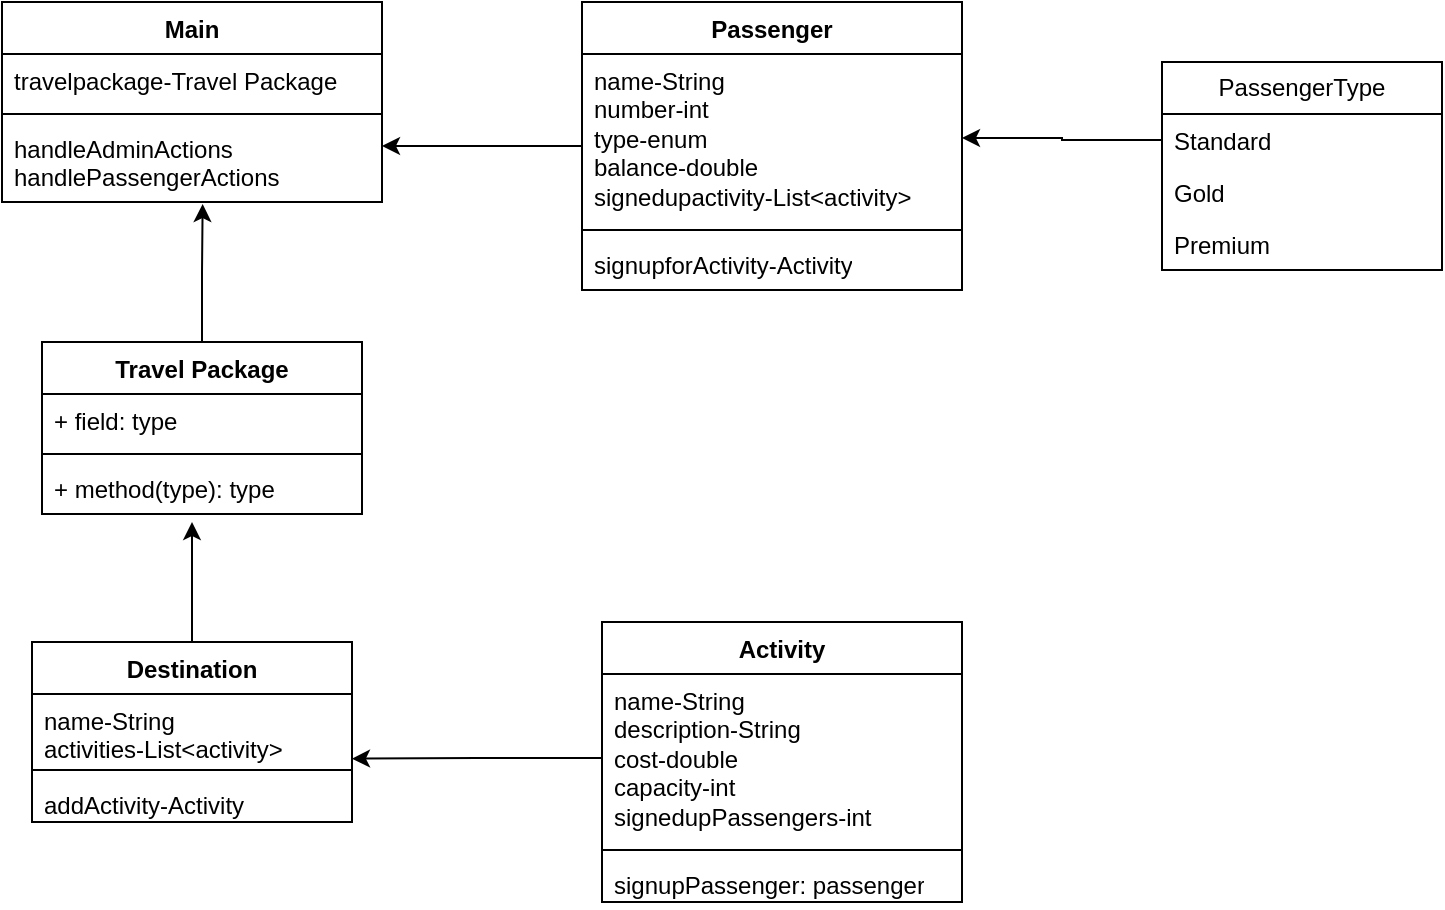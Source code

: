 <mxfile version="23.0.2" type="device">
  <diagram id="C5RBs43oDa-KdzZeNtuy" name="Page-1">
    <mxGraphModel dx="631" dy="444" grid="1" gridSize="10" guides="1" tooltips="1" connect="1" arrows="1" fold="1" page="1" pageScale="1" pageWidth="827" pageHeight="1169" math="0" shadow="0">
      <root>
        <mxCell id="WIyWlLk6GJQsqaUBKTNV-0" />
        <mxCell id="WIyWlLk6GJQsqaUBKTNV-1" parent="WIyWlLk6GJQsqaUBKTNV-0" />
        <mxCell id="wnU69_2Gjzyal0FsPIML-0" value="Travel Package" style="swimlane;fontStyle=1;align=center;verticalAlign=top;childLayout=stackLayout;horizontal=1;startSize=26;horizontalStack=0;resizeParent=1;resizeParentMax=0;resizeLast=0;collapsible=1;marginBottom=0;whiteSpace=wrap;html=1;" vertex="1" parent="WIyWlLk6GJQsqaUBKTNV-1">
          <mxGeometry x="60" y="250" width="160" height="86" as="geometry" />
        </mxCell>
        <mxCell id="wnU69_2Gjzyal0FsPIML-1" value="+ field: type" style="text;strokeColor=none;fillColor=none;align=left;verticalAlign=top;spacingLeft=4;spacingRight=4;overflow=hidden;rotatable=0;points=[[0,0.5],[1,0.5]];portConstraint=eastwest;whiteSpace=wrap;html=1;" vertex="1" parent="wnU69_2Gjzyal0FsPIML-0">
          <mxGeometry y="26" width="160" height="26" as="geometry" />
        </mxCell>
        <mxCell id="wnU69_2Gjzyal0FsPIML-2" value="" style="line;strokeWidth=1;fillColor=none;align=left;verticalAlign=middle;spacingTop=-1;spacingLeft=3;spacingRight=3;rotatable=0;labelPosition=right;points=[];portConstraint=eastwest;strokeColor=inherit;" vertex="1" parent="wnU69_2Gjzyal0FsPIML-0">
          <mxGeometry y="52" width="160" height="8" as="geometry" />
        </mxCell>
        <mxCell id="wnU69_2Gjzyal0FsPIML-3" value="+ method(type): type" style="text;strokeColor=none;fillColor=none;align=left;verticalAlign=top;spacingLeft=4;spacingRight=4;overflow=hidden;rotatable=0;points=[[0,0.5],[1,0.5]];portConstraint=eastwest;whiteSpace=wrap;html=1;" vertex="1" parent="wnU69_2Gjzyal0FsPIML-0">
          <mxGeometry y="60" width="160" height="26" as="geometry" />
        </mxCell>
        <mxCell id="wnU69_2Gjzyal0FsPIML-25" style="edgeStyle=orthogonalEdgeStyle;rounded=0;orthogonalLoop=1;jettySize=auto;html=1;" edge="1" parent="WIyWlLk6GJQsqaUBKTNV-1" source="wnU69_2Gjzyal0FsPIML-4">
          <mxGeometry relative="1" as="geometry">
            <mxPoint x="135" y="340" as="targetPoint" />
          </mxGeometry>
        </mxCell>
        <mxCell id="wnU69_2Gjzyal0FsPIML-4" value="Destination" style="swimlane;fontStyle=1;align=center;verticalAlign=top;childLayout=stackLayout;horizontal=1;startSize=26;horizontalStack=0;resizeParent=1;resizeParentMax=0;resizeLast=0;collapsible=1;marginBottom=0;whiteSpace=wrap;html=1;" vertex="1" parent="WIyWlLk6GJQsqaUBKTNV-1">
          <mxGeometry x="55" y="400" width="160" height="90" as="geometry" />
        </mxCell>
        <mxCell id="wnU69_2Gjzyal0FsPIML-5" value="name-String&lt;br&gt;activities-List&amp;lt;activity&amp;gt;" style="text;strokeColor=none;fillColor=none;align=left;verticalAlign=top;spacingLeft=4;spacingRight=4;overflow=hidden;rotatable=0;points=[[0,0.5],[1,0.5]];portConstraint=eastwest;whiteSpace=wrap;html=1;" vertex="1" parent="wnU69_2Gjzyal0FsPIML-4">
          <mxGeometry y="26" width="160" height="34" as="geometry" />
        </mxCell>
        <mxCell id="wnU69_2Gjzyal0FsPIML-6" value="" style="line;strokeWidth=1;fillColor=none;align=left;verticalAlign=middle;spacingTop=-1;spacingLeft=3;spacingRight=3;rotatable=0;labelPosition=right;points=[];portConstraint=eastwest;strokeColor=inherit;" vertex="1" parent="wnU69_2Gjzyal0FsPIML-4">
          <mxGeometry y="60" width="160" height="8" as="geometry" />
        </mxCell>
        <mxCell id="wnU69_2Gjzyal0FsPIML-7" value="addActivity-Activity" style="text;strokeColor=none;fillColor=none;align=left;verticalAlign=top;spacingLeft=4;spacingRight=4;overflow=hidden;rotatable=0;points=[[0,0.5],[1,0.5]];portConstraint=eastwest;whiteSpace=wrap;html=1;" vertex="1" parent="wnU69_2Gjzyal0FsPIML-4">
          <mxGeometry y="68" width="160" height="22" as="geometry" />
        </mxCell>
        <mxCell id="wnU69_2Gjzyal0FsPIML-8" value="Main" style="swimlane;fontStyle=1;align=center;verticalAlign=top;childLayout=stackLayout;horizontal=1;startSize=26;horizontalStack=0;resizeParent=1;resizeParentMax=0;resizeLast=0;collapsible=1;marginBottom=0;whiteSpace=wrap;html=1;" vertex="1" parent="WIyWlLk6GJQsqaUBKTNV-1">
          <mxGeometry x="40" y="80" width="190" height="100" as="geometry" />
        </mxCell>
        <mxCell id="wnU69_2Gjzyal0FsPIML-9" value="travelpackage-Travel Package" style="text;strokeColor=none;fillColor=none;align=left;verticalAlign=top;spacingLeft=4;spacingRight=4;overflow=hidden;rotatable=0;points=[[0,0.5],[1,0.5]];portConstraint=eastwest;whiteSpace=wrap;html=1;" vertex="1" parent="wnU69_2Gjzyal0FsPIML-8">
          <mxGeometry y="26" width="190" height="26" as="geometry" />
        </mxCell>
        <mxCell id="wnU69_2Gjzyal0FsPIML-10" value="" style="line;strokeWidth=1;fillColor=none;align=left;verticalAlign=middle;spacingTop=-1;spacingLeft=3;spacingRight=3;rotatable=0;labelPosition=right;points=[];portConstraint=eastwest;strokeColor=inherit;" vertex="1" parent="wnU69_2Gjzyal0FsPIML-8">
          <mxGeometry y="52" width="190" height="8" as="geometry" />
        </mxCell>
        <mxCell id="wnU69_2Gjzyal0FsPIML-11" value="handleAdminActions&lt;br&gt;handlePassengerActions" style="text;strokeColor=none;fillColor=none;align=left;verticalAlign=top;spacingLeft=4;spacingRight=4;overflow=hidden;rotatable=0;points=[[0,0.5],[1,0.5]];portConstraint=eastwest;whiteSpace=wrap;html=1;" vertex="1" parent="wnU69_2Gjzyal0FsPIML-8">
          <mxGeometry y="60" width="190" height="40" as="geometry" />
        </mxCell>
        <mxCell id="wnU69_2Gjzyal0FsPIML-12" value="Activity" style="swimlane;fontStyle=1;align=center;verticalAlign=top;childLayout=stackLayout;horizontal=1;startSize=26;horizontalStack=0;resizeParent=1;resizeParentMax=0;resizeLast=0;collapsible=1;marginBottom=0;whiteSpace=wrap;html=1;" vertex="1" parent="WIyWlLk6GJQsqaUBKTNV-1">
          <mxGeometry x="340" y="390" width="180" height="140" as="geometry" />
        </mxCell>
        <mxCell id="wnU69_2Gjzyal0FsPIML-13" value="name-String&lt;br&gt;description-String&lt;br&gt;cost-double&lt;br&gt;capacity-int&lt;br&gt;signedupPassengers-int" style="text;strokeColor=none;fillColor=none;align=left;verticalAlign=top;spacingLeft=4;spacingRight=4;overflow=hidden;rotatable=0;points=[[0,0.5],[1,0.5]];portConstraint=eastwest;whiteSpace=wrap;html=1;" vertex="1" parent="wnU69_2Gjzyal0FsPIML-12">
          <mxGeometry y="26" width="180" height="84" as="geometry" />
        </mxCell>
        <mxCell id="wnU69_2Gjzyal0FsPIML-14" value="" style="line;strokeWidth=1;fillColor=none;align=left;verticalAlign=middle;spacingTop=-1;spacingLeft=3;spacingRight=3;rotatable=0;labelPosition=right;points=[];portConstraint=eastwest;strokeColor=inherit;" vertex="1" parent="wnU69_2Gjzyal0FsPIML-12">
          <mxGeometry y="110" width="180" height="8" as="geometry" />
        </mxCell>
        <mxCell id="wnU69_2Gjzyal0FsPIML-15" value="signupPassenger: passenger&lt;br&gt;" style="text;strokeColor=none;fillColor=none;align=left;verticalAlign=top;spacingLeft=4;spacingRight=4;overflow=hidden;rotatable=0;points=[[0,0.5],[1,0.5]];portConstraint=eastwest;whiteSpace=wrap;html=1;" vertex="1" parent="wnU69_2Gjzyal0FsPIML-12">
          <mxGeometry y="118" width="180" height="22" as="geometry" />
        </mxCell>
        <mxCell id="wnU69_2Gjzyal0FsPIML-16" value="Passenger" style="swimlane;fontStyle=1;align=center;verticalAlign=top;childLayout=stackLayout;horizontal=1;startSize=26;horizontalStack=0;resizeParent=1;resizeParentMax=0;resizeLast=0;collapsible=1;marginBottom=0;whiteSpace=wrap;html=1;" vertex="1" parent="WIyWlLk6GJQsqaUBKTNV-1">
          <mxGeometry x="330" y="80" width="190" height="144" as="geometry" />
        </mxCell>
        <mxCell id="wnU69_2Gjzyal0FsPIML-17" value="name-String&lt;br&gt;number-int&lt;br&gt;type-enum&lt;br&gt;balance-double&lt;br&gt;signedupactivity-List&amp;lt;activity&amp;gt;" style="text;strokeColor=none;fillColor=none;align=left;verticalAlign=top;spacingLeft=4;spacingRight=4;overflow=hidden;rotatable=0;points=[[0,0.5],[1,0.5]];portConstraint=eastwest;whiteSpace=wrap;html=1;" vertex="1" parent="wnU69_2Gjzyal0FsPIML-16">
          <mxGeometry y="26" width="190" height="84" as="geometry" />
        </mxCell>
        <mxCell id="wnU69_2Gjzyal0FsPIML-18" value="" style="line;strokeWidth=1;fillColor=none;align=left;verticalAlign=middle;spacingTop=-1;spacingLeft=3;spacingRight=3;rotatable=0;labelPosition=right;points=[];portConstraint=eastwest;strokeColor=inherit;" vertex="1" parent="wnU69_2Gjzyal0FsPIML-16">
          <mxGeometry y="110" width="190" height="8" as="geometry" />
        </mxCell>
        <mxCell id="wnU69_2Gjzyal0FsPIML-19" value="signupforActivity-Activity&lt;br&gt;" style="text;strokeColor=none;fillColor=none;align=left;verticalAlign=top;spacingLeft=4;spacingRight=4;overflow=hidden;rotatable=0;points=[[0,0.5],[1,0.5]];portConstraint=eastwest;whiteSpace=wrap;html=1;" vertex="1" parent="wnU69_2Gjzyal0FsPIML-16">
          <mxGeometry y="118" width="190" height="26" as="geometry" />
        </mxCell>
        <mxCell id="wnU69_2Gjzyal0FsPIML-20" value="PassengerType" style="swimlane;fontStyle=0;childLayout=stackLayout;horizontal=1;startSize=26;fillColor=none;horizontalStack=0;resizeParent=1;resizeParentMax=0;resizeLast=0;collapsible=1;marginBottom=0;whiteSpace=wrap;html=1;" vertex="1" parent="WIyWlLk6GJQsqaUBKTNV-1">
          <mxGeometry x="620" y="110" width="140" height="104" as="geometry" />
        </mxCell>
        <mxCell id="wnU69_2Gjzyal0FsPIML-21" value="Standard" style="text;strokeColor=none;fillColor=none;align=left;verticalAlign=top;spacingLeft=4;spacingRight=4;overflow=hidden;rotatable=0;points=[[0,0.5],[1,0.5]];portConstraint=eastwest;whiteSpace=wrap;html=1;" vertex="1" parent="wnU69_2Gjzyal0FsPIML-20">
          <mxGeometry y="26" width="140" height="26" as="geometry" />
        </mxCell>
        <mxCell id="wnU69_2Gjzyal0FsPIML-22" value="Gold" style="text;strokeColor=none;fillColor=none;align=left;verticalAlign=top;spacingLeft=4;spacingRight=4;overflow=hidden;rotatable=0;points=[[0,0.5],[1,0.5]];portConstraint=eastwest;whiteSpace=wrap;html=1;" vertex="1" parent="wnU69_2Gjzyal0FsPIML-20">
          <mxGeometry y="52" width="140" height="26" as="geometry" />
        </mxCell>
        <mxCell id="wnU69_2Gjzyal0FsPIML-23" value="Premium" style="text;strokeColor=none;fillColor=none;align=left;verticalAlign=top;spacingLeft=4;spacingRight=4;overflow=hidden;rotatable=0;points=[[0,0.5],[1,0.5]];portConstraint=eastwest;whiteSpace=wrap;html=1;" vertex="1" parent="wnU69_2Gjzyal0FsPIML-20">
          <mxGeometry y="78" width="140" height="26" as="geometry" />
        </mxCell>
        <mxCell id="wnU69_2Gjzyal0FsPIML-24" style="edgeStyle=orthogonalEdgeStyle;rounded=0;orthogonalLoop=1;jettySize=auto;html=1;entryX=0.528;entryY=1.025;entryDx=0;entryDy=0;entryPerimeter=0;" edge="1" parent="WIyWlLk6GJQsqaUBKTNV-1" source="wnU69_2Gjzyal0FsPIML-0" target="wnU69_2Gjzyal0FsPIML-11">
          <mxGeometry relative="1" as="geometry" />
        </mxCell>
        <mxCell id="wnU69_2Gjzyal0FsPIML-26" style="edgeStyle=orthogonalEdgeStyle;rounded=0;orthogonalLoop=1;jettySize=auto;html=1;entryX=1;entryY=0.3;entryDx=0;entryDy=0;entryPerimeter=0;" edge="1" parent="WIyWlLk6GJQsqaUBKTNV-1" source="wnU69_2Gjzyal0FsPIML-16" target="wnU69_2Gjzyal0FsPIML-11">
          <mxGeometry relative="1" as="geometry" />
        </mxCell>
        <mxCell id="wnU69_2Gjzyal0FsPIML-27" style="edgeStyle=orthogonalEdgeStyle;rounded=0;orthogonalLoop=1;jettySize=auto;html=1;entryX=1;entryY=0.951;entryDx=0;entryDy=0;entryPerimeter=0;" edge="1" parent="WIyWlLk6GJQsqaUBKTNV-1" source="wnU69_2Gjzyal0FsPIML-13" target="wnU69_2Gjzyal0FsPIML-5">
          <mxGeometry relative="1" as="geometry" />
        </mxCell>
        <mxCell id="wnU69_2Gjzyal0FsPIML-28" style="edgeStyle=orthogonalEdgeStyle;rounded=0;orthogonalLoop=1;jettySize=auto;html=1;entryX=1;entryY=0.5;entryDx=0;entryDy=0;" edge="1" parent="WIyWlLk6GJQsqaUBKTNV-1" source="wnU69_2Gjzyal0FsPIML-21" target="wnU69_2Gjzyal0FsPIML-17">
          <mxGeometry relative="1" as="geometry" />
        </mxCell>
      </root>
    </mxGraphModel>
  </diagram>
</mxfile>
